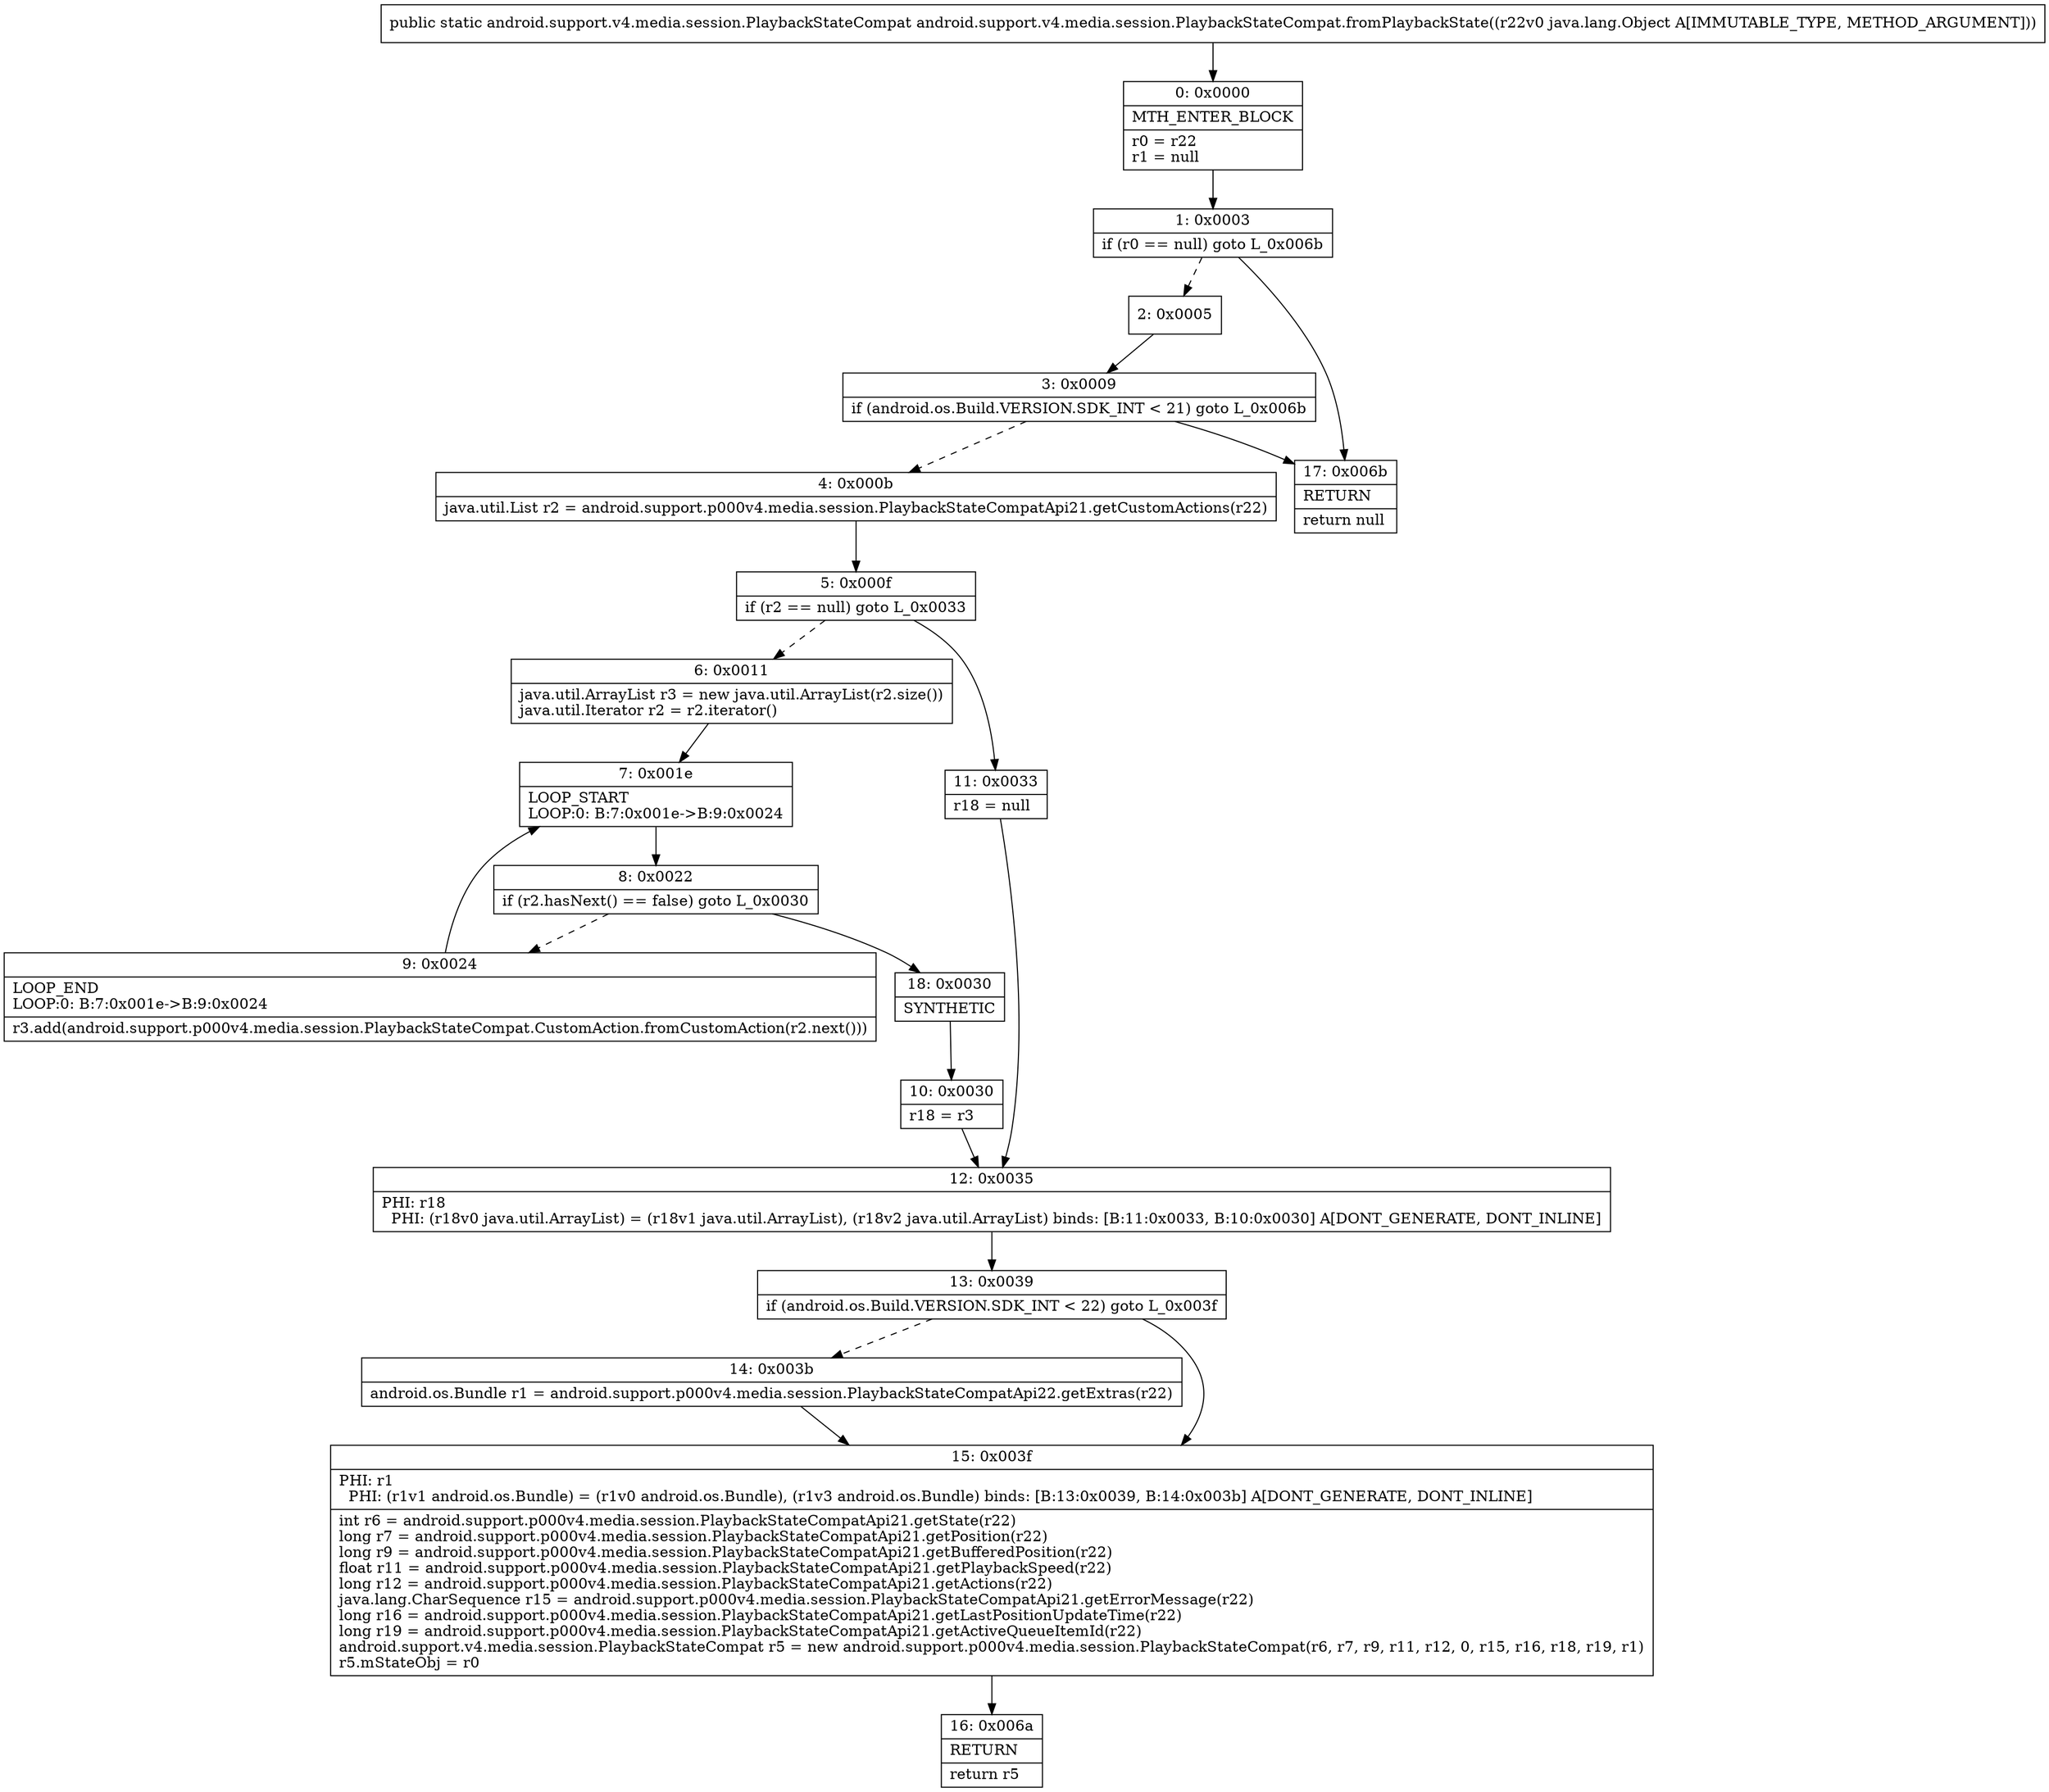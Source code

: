 digraph "CFG forandroid.support.v4.media.session.PlaybackStateCompat.fromPlaybackState(Ljava\/lang\/Object;)Landroid\/support\/v4\/media\/session\/PlaybackStateCompat;" {
Node_0 [shape=record,label="{0\:\ 0x0000|MTH_ENTER_BLOCK\l|r0 = r22\lr1 = null\l}"];
Node_1 [shape=record,label="{1\:\ 0x0003|if (r0 == null) goto L_0x006b\l}"];
Node_2 [shape=record,label="{2\:\ 0x0005}"];
Node_3 [shape=record,label="{3\:\ 0x0009|if (android.os.Build.VERSION.SDK_INT \< 21) goto L_0x006b\l}"];
Node_4 [shape=record,label="{4\:\ 0x000b|java.util.List r2 = android.support.p000v4.media.session.PlaybackStateCompatApi21.getCustomActions(r22)\l}"];
Node_5 [shape=record,label="{5\:\ 0x000f|if (r2 == null) goto L_0x0033\l}"];
Node_6 [shape=record,label="{6\:\ 0x0011|java.util.ArrayList r3 = new java.util.ArrayList(r2.size())\ljava.util.Iterator r2 = r2.iterator()\l}"];
Node_7 [shape=record,label="{7\:\ 0x001e|LOOP_START\lLOOP:0: B:7:0x001e\-\>B:9:0x0024\l}"];
Node_8 [shape=record,label="{8\:\ 0x0022|if (r2.hasNext() == false) goto L_0x0030\l}"];
Node_9 [shape=record,label="{9\:\ 0x0024|LOOP_END\lLOOP:0: B:7:0x001e\-\>B:9:0x0024\l|r3.add(android.support.p000v4.media.session.PlaybackStateCompat.CustomAction.fromCustomAction(r2.next()))\l}"];
Node_10 [shape=record,label="{10\:\ 0x0030|r18 = r3\l}"];
Node_11 [shape=record,label="{11\:\ 0x0033|r18 = null\l}"];
Node_12 [shape=record,label="{12\:\ 0x0035|PHI: r18 \l  PHI: (r18v0 java.util.ArrayList) = (r18v1 java.util.ArrayList), (r18v2 java.util.ArrayList) binds: [B:11:0x0033, B:10:0x0030] A[DONT_GENERATE, DONT_INLINE]\l}"];
Node_13 [shape=record,label="{13\:\ 0x0039|if (android.os.Build.VERSION.SDK_INT \< 22) goto L_0x003f\l}"];
Node_14 [shape=record,label="{14\:\ 0x003b|android.os.Bundle r1 = android.support.p000v4.media.session.PlaybackStateCompatApi22.getExtras(r22)\l}"];
Node_15 [shape=record,label="{15\:\ 0x003f|PHI: r1 \l  PHI: (r1v1 android.os.Bundle) = (r1v0 android.os.Bundle), (r1v3 android.os.Bundle) binds: [B:13:0x0039, B:14:0x003b] A[DONT_GENERATE, DONT_INLINE]\l|int r6 = android.support.p000v4.media.session.PlaybackStateCompatApi21.getState(r22)\llong r7 = android.support.p000v4.media.session.PlaybackStateCompatApi21.getPosition(r22)\llong r9 = android.support.p000v4.media.session.PlaybackStateCompatApi21.getBufferedPosition(r22)\lfloat r11 = android.support.p000v4.media.session.PlaybackStateCompatApi21.getPlaybackSpeed(r22)\llong r12 = android.support.p000v4.media.session.PlaybackStateCompatApi21.getActions(r22)\ljava.lang.CharSequence r15 = android.support.p000v4.media.session.PlaybackStateCompatApi21.getErrorMessage(r22)\llong r16 = android.support.p000v4.media.session.PlaybackStateCompatApi21.getLastPositionUpdateTime(r22)\llong r19 = android.support.p000v4.media.session.PlaybackStateCompatApi21.getActiveQueueItemId(r22)\landroid.support.v4.media.session.PlaybackStateCompat r5 = new android.support.p000v4.media.session.PlaybackStateCompat(r6, r7, r9, r11, r12, 0, r15, r16, r18, r19, r1)\lr5.mStateObj = r0\l}"];
Node_16 [shape=record,label="{16\:\ 0x006a|RETURN\l|return r5\l}"];
Node_17 [shape=record,label="{17\:\ 0x006b|RETURN\l|return null\l}"];
Node_18 [shape=record,label="{18\:\ 0x0030|SYNTHETIC\l}"];
MethodNode[shape=record,label="{public static android.support.v4.media.session.PlaybackStateCompat android.support.v4.media.session.PlaybackStateCompat.fromPlaybackState((r22v0 java.lang.Object A[IMMUTABLE_TYPE, METHOD_ARGUMENT])) }"];
MethodNode -> Node_0;
Node_0 -> Node_1;
Node_1 -> Node_2[style=dashed];
Node_1 -> Node_17;
Node_2 -> Node_3;
Node_3 -> Node_4[style=dashed];
Node_3 -> Node_17;
Node_4 -> Node_5;
Node_5 -> Node_6[style=dashed];
Node_5 -> Node_11;
Node_6 -> Node_7;
Node_7 -> Node_8;
Node_8 -> Node_9[style=dashed];
Node_8 -> Node_18;
Node_9 -> Node_7;
Node_10 -> Node_12;
Node_11 -> Node_12;
Node_12 -> Node_13;
Node_13 -> Node_14[style=dashed];
Node_13 -> Node_15;
Node_14 -> Node_15;
Node_15 -> Node_16;
Node_18 -> Node_10;
}

